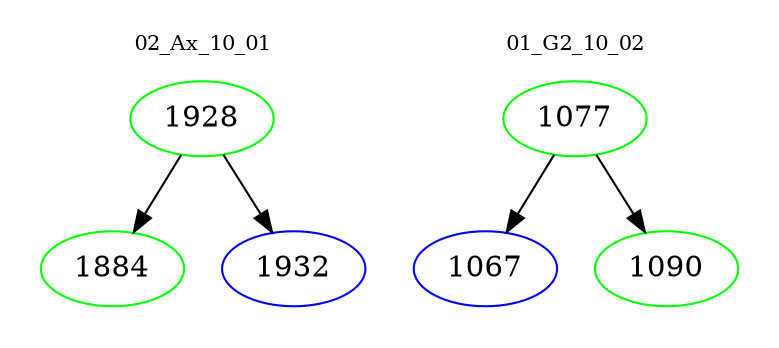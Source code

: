 digraph{
subgraph cluster_0 {
color = white
label = "02_Ax_10_01";
fontsize=10;
T0_1928 [label="1928", color="green"]
T0_1928 -> T0_1884 [color="black"]
T0_1884 [label="1884", color="green"]
T0_1928 -> T0_1932 [color="black"]
T0_1932 [label="1932", color="blue"]
}
subgraph cluster_1 {
color = white
label = "01_G2_10_02";
fontsize=10;
T1_1077 [label="1077", color="green"]
T1_1077 -> T1_1067 [color="black"]
T1_1067 [label="1067", color="blue"]
T1_1077 -> T1_1090 [color="black"]
T1_1090 [label="1090", color="green"]
}
}
